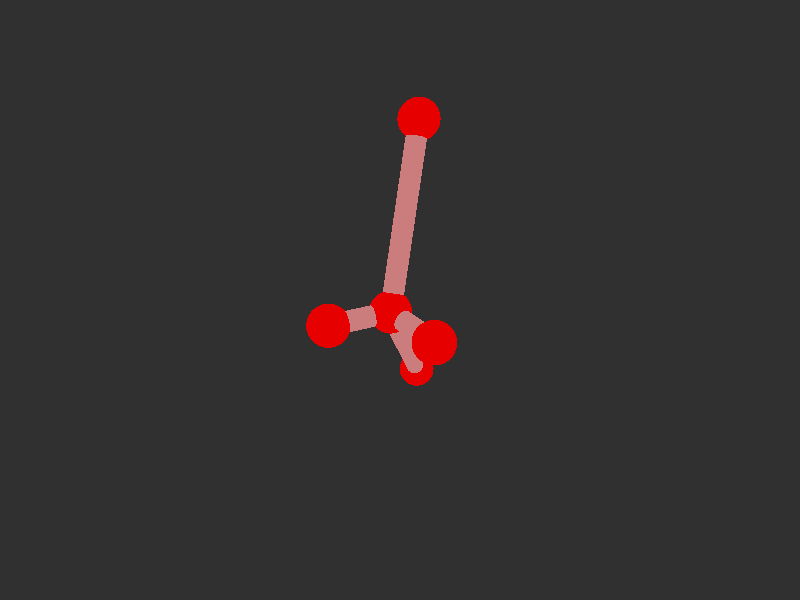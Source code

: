 #version 3.7; 
    global_settings { assumed_gamma 1.0 }
    

    camera {
    location  <20, 20, 20>
    right     x*image_width/image_height
    look_at   <0, 0, 0>
    angle 58
    }

    background { color rgb<1,1,1>*0.03 }


    light_source { <-20, 30, -25> color red 0.6 green 0.6 blue 0.6 }
    light_source { < 20, 30, -25> color red 0.6 green 0.6 blue 0.6 }
    
    #declare m = 1;
    union {

    union {
    sphere { m*<1.1745458941516609,0.18248655437809277,0.5603372228182025>, 1 }        
    sphere {  m*<1.4187468296062726,0.19619766603036398,3.550349654584376>, 1 }
    sphere {  m*<3.9119940186688105,0.19619766603036398,-0.6669325539062421>, 1 }
    sphere {  m*<-3.3723573084196086,7.528526147721661,-2.1280923840335193>, 1}
    sphere { m*<-3.739012161632901,-8.027919751043903,-2.344198690096821>, 1 }    

        pigment { color rgb<0.8,0,0>  }
    finish { ambient 0.1 diffuse 0.7 phong 1 }
    }    
    union {
    cylinder { m*<1.4187468296062726,0.19619766603036398,3.550349654584376>, <1.1745458941516609,0.18248655437809277,0.5603372228182025>, 0.5 }
    cylinder { m*<3.9119940186688105,0.19619766603036398,-0.6669325539062421>, <1.1745458941516609,0.18248655437809277,0.5603372228182025>, 0.5}
    cylinder { m*<-3.3723573084196086,7.528526147721661,-2.1280923840335193>, <1.1745458941516609,0.18248655437809277,0.5603372228182025>, 0.5 }
    cylinder {  m*<-3.739012161632901,-8.027919751043903,-2.344198690096821>, <1.1745458941516609,0.18248655437809277,0.5603372228182025>, 0.5}

    pigment { color rgb<0.6,.2,.2>  }
    finish { ambient 0.1 diffuse 0.7 phong 1 }    
    }
    
    // rotate <0, 0, 0>
    }
    #version 3.7; 
    global_settings { assumed_gamma 1.0 }
    

    camera {
    location  <20, 20, 20>
    right     x*image_width/image_height
    look_at   <0, 0, 0>
    angle 58
    }

    background { color rgb<1,1,1>*0.03 }


    light_source { <-20, 30, -25> color red 0.6 green 0.6 blue 0.6 }
    light_source { < 20, 30, -25> color red 0.6 green 0.6 blue 0.6 }
    
    #declare m = 1;
    union {

    union {
    sphere { m*<1.1745458941516609,0.18248655437809277,0.5603372228182025>, 1 }        
    sphere {  m*<1.4187468296062726,0.19619766603036398,3.550349654584376>, 1 }
    sphere {  m*<3.9119940186688105,0.19619766603036398,-0.6669325539062421>, 1 }
    sphere {  m*<-3.3723573084196086,7.528526147721661,-2.1280923840335193>, 1}
    sphere { m*<-3.739012161632901,-8.027919751043903,-2.344198690096821>, 1 }    

        pigment { color rgb<0.8,0,0>  }
    finish { ambient 0.1 diffuse 0.7 phong 1 }
    }    
    union {
    cylinder { m*<1.4187468296062726,0.19619766603036398,3.550349654584376>, <1.1745458941516609,0.18248655437809277,0.5603372228182025>, 0.5 }
    cylinder { m*<3.9119940186688105,0.19619766603036398,-0.6669325539062421>, <1.1745458941516609,0.18248655437809277,0.5603372228182025>, 0.5}
    cylinder { m*<-3.3723573084196086,7.528526147721661,-2.1280923840335193>, <1.1745458941516609,0.18248655437809277,0.5603372228182025>, 0.5 }
    cylinder {  m*<-3.739012161632901,-8.027919751043903,-2.344198690096821>, <1.1745458941516609,0.18248655437809277,0.5603372228182025>, 0.5}

    pigment { color rgb<0.6,.2,.2>  }
    finish { ambient 0.1 diffuse 0.7 phong 1 }    
    }
    
    // rotate <0, 0, 0>
    }
    